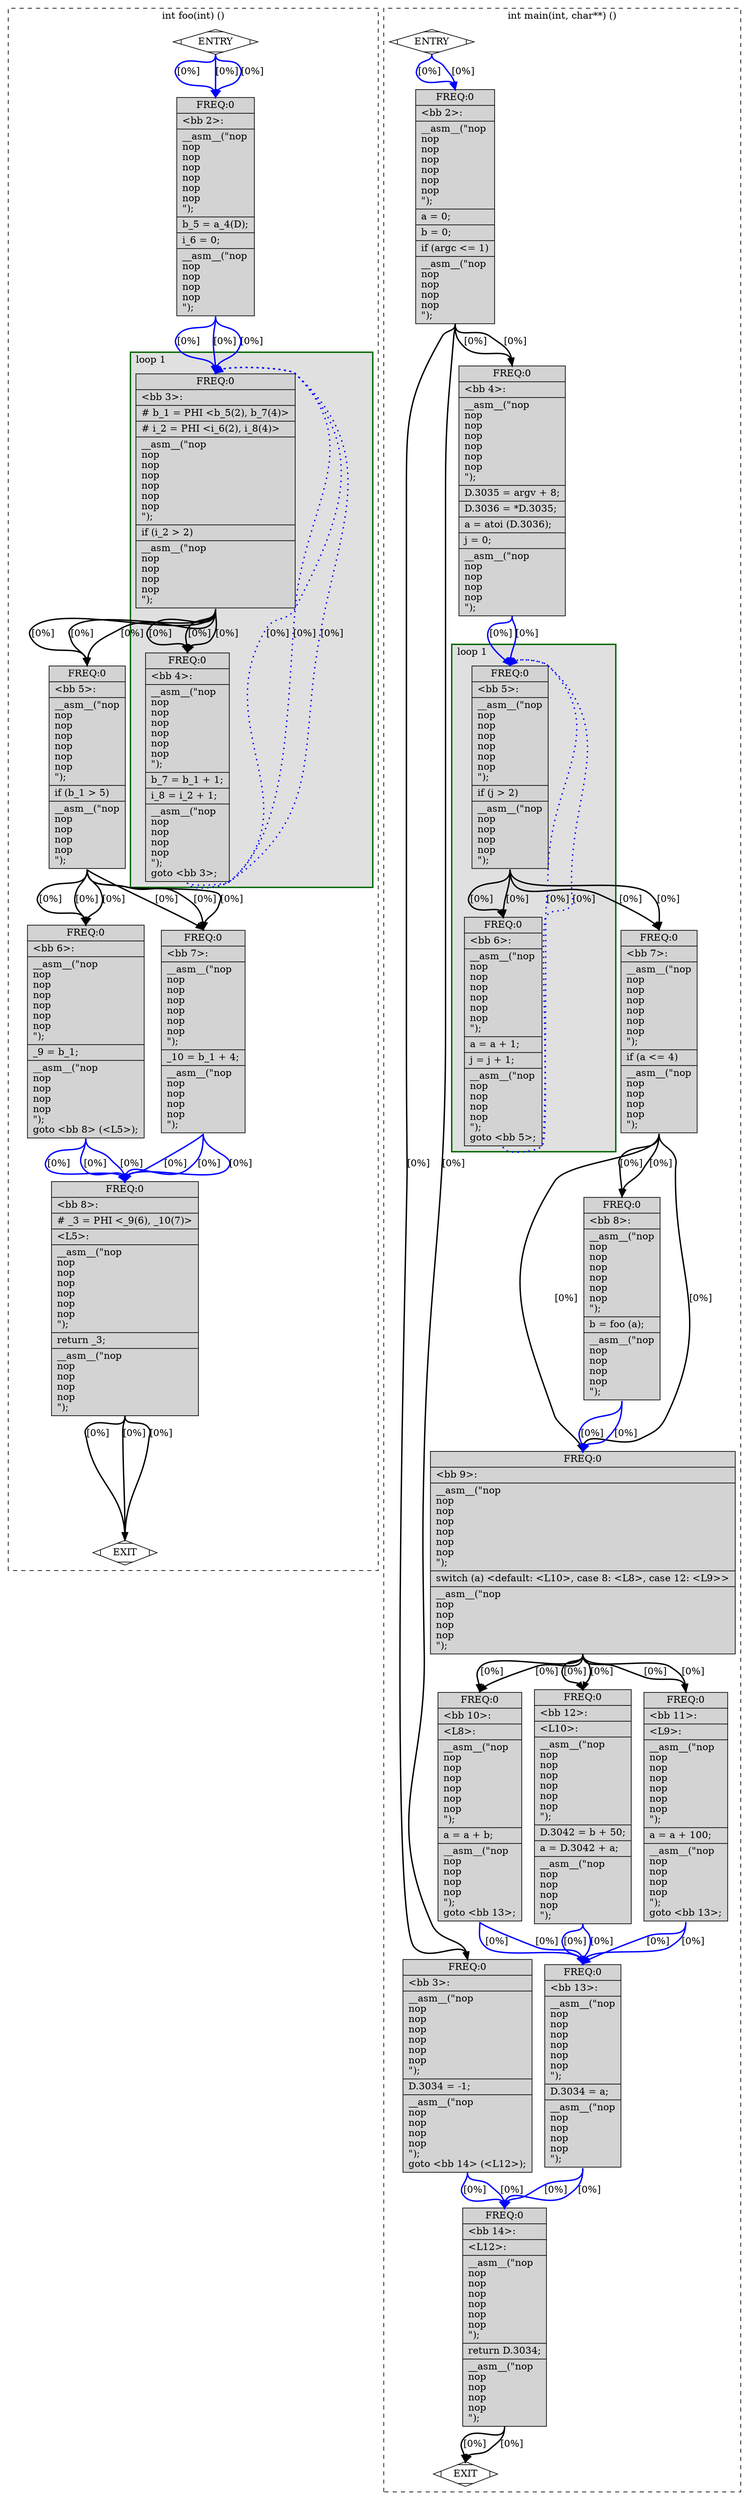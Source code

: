 digraph {
subgraph "cluster_int foo(int)" {
	style="dashed";
	color="black";
	label="int foo(int) ()";
	subgraph cluster_2_1 {
	style="filled";
	color="darkgreen";
	fillcolor="grey88";
	label="loop 1";
	labeljust=l;
	penwidth=2;
	fn_2_basic_block_3 [shape=record,style=filled,fillcolor=lightgrey,label="{ FREQ:0 |\<bb\ 3\>:\l\
|if\ (i\ \>\ 2)\l\
\ \ goto\ \<bb\ 5\>;\l\
else\l\
\ \ goto\ \<bb\ 4\>;\l\
}"];

	fn_2_basic_block_4 [shape=record,style=filled,fillcolor=lightgrey,label="{ FREQ:0 |\<bb\ 4\>:\l\
|b\ =\ b\ +\ 1;\l\
|i\ =\ i\ +\ 1;\l\
goto\ \<bb\ 3\>;\l\
}"];

	}
	fn_2_basic_block_0 [shape=Mdiamond,style=filled,fillcolor=white,label="ENTRY"];

	fn_2_basic_block_1 [shape=Mdiamond,style=filled,fillcolor=white,label="EXIT"];

	fn_2_basic_block_2 [shape=record,style=filled,fillcolor=lightgrey,label="{ FREQ:0 |\<bb\ 2\>:\l\
|b\ =\ a;\l\
|i\ =\ 0;\l\
}"];

	fn_2_basic_block_5 [shape=record,style=filled,fillcolor=lightgrey,label="{ FREQ:0 |\<bb\ 5\>:\l\
|if\ (b\ \>\ 5)\l\
\ \ goto\ \<bb\ 6\>;\l\
else\l\
\ \ goto\ \<bb\ 7\>;\l\
}"];

	fn_2_basic_block_6 [shape=record,style=filled,fillcolor=lightgrey,label="{ FREQ:0 |\<bb\ 6\>:\l\
|D.3030\ =\ b;\l\
goto\ \<bb\ 8\>\ (\<L5\>);\l\
}"];

	fn_2_basic_block_7 [shape=record,style=filled,fillcolor=lightgrey,label="{ FREQ:0 |\<bb\ 7\>:\l\
|D.3030\ =\ b\ +\ 4;\l\
}"];

	fn_2_basic_block_8 [shape=record,style=filled,fillcolor=lightgrey,label="{ FREQ:0 |\<bb\ 8\>:\l\
|\<L5\>:\l\
|return\ D.3030;\l\
}"];

	fn_2_basic_block_0:s -> fn_2_basic_block_2:n [style="solid,bold",color=blue,weight=100,constraint=true, label="[0%]"];
	fn_2_basic_block_2:s -> fn_2_basic_block_3:n [style="solid,bold",color=blue,weight=100,constraint=true, label="[0%]"];
	fn_2_basic_block_3:s -> fn_2_basic_block_5:n [style="solid,bold",color=black,weight=10,constraint=true, label="[0%]"];
	fn_2_basic_block_3:s -> fn_2_basic_block_4:n [style="solid,bold",color=black,weight=10,constraint=true, label="[0%]"];
	fn_2_basic_block_4:s -> fn_2_basic_block_3:n [style="dotted,bold",color=blue,weight=10,constraint=false, label="[0%]"];
	fn_2_basic_block_5:s -> fn_2_basic_block_6:n [style="solid,bold",color=black,weight=10,constraint=true, label="[0%]"];
	fn_2_basic_block_5:s -> fn_2_basic_block_7:n [style="solid,bold",color=black,weight=10,constraint=true, label="[0%]"];
	fn_2_basic_block_6:s -> fn_2_basic_block_8:n [style="solid,bold",color=blue,weight=100,constraint=true, label="[0%]"];
	fn_2_basic_block_7:s -> fn_2_basic_block_8:n [style="solid,bold",color=blue,weight=100,constraint=true, label="[0%]"];
	fn_2_basic_block_8:s -> fn_2_basic_block_1:n [style="solid,bold",color=black,weight=10,constraint=true, label="[0%]"];
	fn_2_basic_block_0:s -> fn_2_basic_block_1:n [style="invis",constraint=true];
}
subgraph "cluster_int foo(int)" {
	style="dashed";
	color="black";
	label="int foo(int) ()";
	subgraph cluster_2_1 {
	style="filled";
	color="darkgreen";
	fillcolor="grey88";
	label="loop 1";
	labeljust=l;
	penwidth=2;
	fn_2_basic_block_3 [shape=record,style=filled,fillcolor=lightgrey,label="{ FREQ:0 |\<bb\ 3\>:\l\
|__asm__(\"nop\l\
	nop\l\
	nop\l\
	nop\l\
	nop\l\
	nop\l\
	nop\l\
\");\l\
|if\ (i\ \>\ 2)\l\
|__asm__(\"nop\l\
	nop\l\
	nop\l\
	nop\l\
	nop\l\
\");\l\
}"];

	fn_2_basic_block_4 [shape=record,style=filled,fillcolor=lightgrey,label="{ FREQ:0 |\<bb\ 4\>:\l\
|__asm__(\"nop\l\
	nop\l\
	nop\l\
	nop\l\
	nop\l\
	nop\l\
	nop\l\
\");\l\
|b\ =\ b\ +\ 1;\l\
|i\ =\ i\ +\ 1;\l\
|__asm__(\"nop\l\
	nop\l\
	nop\l\
	nop\l\
	nop\l\
\");\l\
goto\ \<bb\ 3\>;\l\
}"];

	}
	fn_2_basic_block_0 [shape=Mdiamond,style=filled,fillcolor=white,label="ENTRY"];

	fn_2_basic_block_1 [shape=Mdiamond,style=filled,fillcolor=white,label="EXIT"];

	fn_2_basic_block_2 [shape=record,style=filled,fillcolor=lightgrey,label="{ FREQ:0 |\<bb\ 2\>:\l\
|__asm__(\"nop\l\
	nop\l\
	nop\l\
	nop\l\
	nop\l\
	nop\l\
	nop\l\
\");\l\
|b\ =\ a;\l\
|i\ =\ 0;\l\
|__asm__(\"nop\l\
	nop\l\
	nop\l\
	nop\l\
	nop\l\
\");\l\
}"];

	fn_2_basic_block_5 [shape=record,style=filled,fillcolor=lightgrey,label="{ FREQ:0 |\<bb\ 5\>:\l\
|__asm__(\"nop\l\
	nop\l\
	nop\l\
	nop\l\
	nop\l\
	nop\l\
	nop\l\
\");\l\
|if\ (b\ \>\ 5)\l\
|__asm__(\"nop\l\
	nop\l\
	nop\l\
	nop\l\
	nop\l\
\");\l\
}"];

	fn_2_basic_block_6 [shape=record,style=filled,fillcolor=lightgrey,label="{ FREQ:0 |\<bb\ 6\>:\l\
|__asm__(\"nop\l\
	nop\l\
	nop\l\
	nop\l\
	nop\l\
	nop\l\
	nop\l\
\");\l\
|D.3030\ =\ b;\l\
|__asm__(\"nop\l\
	nop\l\
	nop\l\
	nop\l\
	nop\l\
\");\l\
goto\ \<bb\ 8\>\ (\<L5\>);\l\
}"];

	fn_2_basic_block_7 [shape=record,style=filled,fillcolor=lightgrey,label="{ FREQ:0 |\<bb\ 7\>:\l\
|__asm__(\"nop\l\
	nop\l\
	nop\l\
	nop\l\
	nop\l\
	nop\l\
	nop\l\
\");\l\
|D.3030\ =\ b\ +\ 4;\l\
|__asm__(\"nop\l\
	nop\l\
	nop\l\
	nop\l\
	nop\l\
\");\l\
}"];

	fn_2_basic_block_8 [shape=record,style=filled,fillcolor=lightgrey,label="{ FREQ:0 |\<bb\ 8\>:\l\
|\<L5\>:\l\
|__asm__(\"nop\l\
	nop\l\
	nop\l\
	nop\l\
	nop\l\
	nop\l\
	nop\l\
\");\l\
|return\ D.3030;\l\
|__asm__(\"nop\l\
	nop\l\
	nop\l\
	nop\l\
	nop\l\
\");\l\
}"];

	fn_2_basic_block_0:s -> fn_2_basic_block_2:n [style="solid,bold",color=blue,weight=100,constraint=true, label="[0%]"];
	fn_2_basic_block_2:s -> fn_2_basic_block_3:n [style="solid,bold",color=blue,weight=100,constraint=true, label="[0%]"];
	fn_2_basic_block_3:s -> fn_2_basic_block_5:n [style="solid,bold",color=black,weight=10,constraint=true, label="[0%]"];
	fn_2_basic_block_3:s -> fn_2_basic_block_4:n [style="solid,bold",color=black,weight=10,constraint=true, label="[0%]"];
	fn_2_basic_block_4:s -> fn_2_basic_block_3:n [style="dotted,bold",color=blue,weight=10,constraint=false, label="[0%]"];
	fn_2_basic_block_5:s -> fn_2_basic_block_6:n [style="solid,bold",color=black,weight=10,constraint=true, label="[0%]"];
	fn_2_basic_block_5:s -> fn_2_basic_block_7:n [style="solid,bold",color=black,weight=10,constraint=true, label="[0%]"];
	fn_2_basic_block_6:s -> fn_2_basic_block_8:n [style="solid,bold",color=blue,weight=100,constraint=true, label="[0%]"];
	fn_2_basic_block_7:s -> fn_2_basic_block_8:n [style="solid,bold",color=blue,weight=100,constraint=true, label="[0%]"];
	fn_2_basic_block_8:s -> fn_2_basic_block_1:n [style="solid,bold",color=black,weight=10,constraint=true, label="[0%]"];
	fn_2_basic_block_0:s -> fn_2_basic_block_1:n [style="invis",constraint=true];
}
subgraph "cluster_int main(int, char**)" {
	style="dashed";
	color="black";
	label="int main(int, char**) ()";
	subgraph cluster_3_1 {
	style="filled";
	color="darkgreen";
	fillcolor="grey88";
	label="loop 1";
	labeljust=l;
	penwidth=2;
	fn_3_basic_block_5 [shape=record,style=filled,fillcolor=lightgrey,label="{ FREQ:0 |\<bb\ 5\>:\l\
|if\ (j\ \>\ 2)\l\
\ \ goto\ \<bb\ 7\>;\l\
else\l\
\ \ goto\ \<bb\ 6\>;\l\
}"];

	fn_3_basic_block_6 [shape=record,style=filled,fillcolor=lightgrey,label="{ FREQ:0 |\<bb\ 6\>:\l\
|a\ =\ a\ +\ 1;\l\
|j\ =\ j\ +\ 1;\l\
goto\ \<bb\ 5\>;\l\
}"];

	}
	fn_3_basic_block_0 [shape=Mdiamond,style=filled,fillcolor=white,label="ENTRY"];

	fn_3_basic_block_1 [shape=Mdiamond,style=filled,fillcolor=white,label="EXIT"];

	fn_3_basic_block_2 [shape=record,style=filled,fillcolor=lightgrey,label="{ FREQ:0 |\<bb\ 2\>:\l\
|a\ =\ 0;\l\
|b\ =\ 0;\l\
|if\ (argc\ \<=\ 1)\l\
\ \ goto\ \<bb\ 3\>;\l\
else\l\
\ \ goto\ \<bb\ 4\>;\l\
}"];

	fn_3_basic_block_3 [shape=record,style=filled,fillcolor=lightgrey,label="{ FREQ:0 |\<bb\ 3\>:\l\
|D.3034\ =\ -1;\l\
goto\ \<bb\ 14\>\ (\<L12\>);\l\
}"];

	fn_3_basic_block_4 [shape=record,style=filled,fillcolor=lightgrey,label="{ FREQ:0 |\<bb\ 4\>:\l\
|D.3035\ =\ argv\ +\ 8;\l\
|D.3036\ =\ *D.3035;\l\
|a\ =\ atoi\ (D.3036);\l\
|j\ =\ 0;\l\
}"];

	fn_3_basic_block_7 [shape=record,style=filled,fillcolor=lightgrey,label="{ FREQ:0 |\<bb\ 7\>:\l\
|if\ (a\ \<=\ 4)\l\
\ \ goto\ \<bb\ 8\>;\l\
else\l\
\ \ goto\ \<bb\ 9\>;\l\
}"];

	fn_3_basic_block_8 [shape=record,style=filled,fillcolor=lightgrey,label="{ FREQ:0 |\<bb\ 8\>:\l\
|b\ =\ foo\ (a);\l\
}"];

	fn_3_basic_block_9 [shape=record,style=filled,fillcolor=lightgrey,label="{ FREQ:0 |\<bb\ 9\>:\l\
|switch\ (a)\ \<default:\ \<L10\>,\ case\ 8:\ \<L8\>,\ case\ 12:\ \<L9\>\>\l\
}"];

	fn_3_basic_block_10 [shape=record,style=filled,fillcolor=lightgrey,label="{ FREQ:0 |\<bb\ 10\>:\l\
|\<L8\>:\l\
|a\ =\ a\ +\ b;\l\
goto\ \<bb\ 13\>;\l\
}"];

	fn_3_basic_block_11 [shape=record,style=filled,fillcolor=lightgrey,label="{ FREQ:0 |\<bb\ 11\>:\l\
|\<L9\>:\l\
|a\ =\ a\ +\ 100;\l\
goto\ \<bb\ 13\>;\l\
}"];

	fn_3_basic_block_12 [shape=record,style=filled,fillcolor=lightgrey,label="{ FREQ:0 |\<bb\ 12\>:\l\
|\<L10\>:\l\
|D.3042\ =\ b\ +\ 50;\l\
|a\ =\ D.3042\ +\ a;\l\
}"];

	fn_3_basic_block_13 [shape=record,style=filled,fillcolor=lightgrey,label="{ FREQ:0 |\<bb\ 13\>:\l\
|D.3034\ =\ a;\l\
}"];

	fn_3_basic_block_14 [shape=record,style=filled,fillcolor=lightgrey,label="{ FREQ:0 |\<bb\ 14\>:\l\
|\<L12\>:\l\
|return\ D.3034;\l\
}"];

	fn_3_basic_block_0:s -> fn_3_basic_block_2:n [style="solid,bold",color=blue,weight=100,constraint=true, label="[0%]"];
	fn_3_basic_block_2:s -> fn_3_basic_block_3:n [style="solid,bold",color=black,weight=10,constraint=true, label="[0%]"];
	fn_3_basic_block_2:s -> fn_3_basic_block_4:n [style="solid,bold",color=black,weight=10,constraint=true, label="[0%]"];
	fn_3_basic_block_3:s -> fn_3_basic_block_14:n [style="solid,bold",color=blue,weight=100,constraint=true, label="[0%]"];
	fn_3_basic_block_4:s -> fn_3_basic_block_5:n [style="solid,bold",color=blue,weight=100,constraint=true, label="[0%]"];
	fn_3_basic_block_5:s -> fn_3_basic_block_7:n [style="solid,bold",color=black,weight=10,constraint=true, label="[0%]"];
	fn_3_basic_block_5:s -> fn_3_basic_block_6:n [style="solid,bold",color=black,weight=10,constraint=true, label="[0%]"];
	fn_3_basic_block_6:s -> fn_3_basic_block_5:n [style="dotted,bold",color=blue,weight=10,constraint=false, label="[0%]"];
	fn_3_basic_block_7:s -> fn_3_basic_block_8:n [style="solid,bold",color=black,weight=10,constraint=true, label="[0%]"];
	fn_3_basic_block_7:s -> fn_3_basic_block_9:n [style="solid,bold",color=black,weight=10,constraint=true, label="[0%]"];
	fn_3_basic_block_8:s -> fn_3_basic_block_9:n [style="solid,bold",color=blue,weight=100,constraint=true, label="[0%]"];
	fn_3_basic_block_9:s -> fn_3_basic_block_12:n [style="solid,bold",color=black,weight=10,constraint=true, label="[0%]"];
	fn_3_basic_block_9:s -> fn_3_basic_block_10:n [style="solid,bold",color=black,weight=10,constraint=true, label="[0%]"];
	fn_3_basic_block_9:s -> fn_3_basic_block_11:n [style="solid,bold",color=black,weight=10,constraint=true, label="[0%]"];
	fn_3_basic_block_10:s -> fn_3_basic_block_13:n [style="solid,bold",color=blue,weight=100,constraint=true, label="[0%]"];
	fn_3_basic_block_11:s -> fn_3_basic_block_13:n [style="solid,bold",color=blue,weight=100,constraint=true, label="[0%]"];
	fn_3_basic_block_12:s -> fn_3_basic_block_13:n [style="solid,bold",color=blue,weight=100,constraint=true, label="[0%]"];
	fn_3_basic_block_13:s -> fn_3_basic_block_14:n [style="solid,bold",color=blue,weight=100,constraint=true, label="[0%]"];
	fn_3_basic_block_14:s -> fn_3_basic_block_1:n [style="solid,bold",color=black,weight=10,constraint=true, label="[0%]"];
	fn_3_basic_block_0:s -> fn_3_basic_block_1:n [style="invis",constraint=true];
}
subgraph "cluster_int main(int, char**)" {
	style="dashed";
	color="black";
	label="int main(int, char**) ()";
	subgraph cluster_3_1 {
	style="filled";
	color="darkgreen";
	fillcolor="grey88";
	label="loop 1";
	labeljust=l;
	penwidth=2;
	fn_3_basic_block_5 [shape=record,style=filled,fillcolor=lightgrey,label="{ FREQ:0 |\<bb\ 5\>:\l\
|__asm__(\"nop\l\
	nop\l\
	nop\l\
	nop\l\
	nop\l\
	nop\l\
	nop\l\
\");\l\
|if\ (j\ \>\ 2)\l\
|__asm__(\"nop\l\
	nop\l\
	nop\l\
	nop\l\
	nop\l\
\");\l\
}"];

	fn_3_basic_block_6 [shape=record,style=filled,fillcolor=lightgrey,label="{ FREQ:0 |\<bb\ 6\>:\l\
|__asm__(\"nop\l\
	nop\l\
	nop\l\
	nop\l\
	nop\l\
	nop\l\
	nop\l\
\");\l\
|a\ =\ a\ +\ 1;\l\
|j\ =\ j\ +\ 1;\l\
|__asm__(\"nop\l\
	nop\l\
	nop\l\
	nop\l\
	nop\l\
\");\l\
goto\ \<bb\ 5\>;\l\
}"];

	}
	fn_3_basic_block_0 [shape=Mdiamond,style=filled,fillcolor=white,label="ENTRY"];

	fn_3_basic_block_1 [shape=Mdiamond,style=filled,fillcolor=white,label="EXIT"];

	fn_3_basic_block_2 [shape=record,style=filled,fillcolor=lightgrey,label="{ FREQ:0 |\<bb\ 2\>:\l\
|__asm__(\"nop\l\
	nop\l\
	nop\l\
	nop\l\
	nop\l\
	nop\l\
	nop\l\
\");\l\
|a\ =\ 0;\l\
|b\ =\ 0;\l\
|if\ (argc\ \<=\ 1)\l\
|__asm__(\"nop\l\
	nop\l\
	nop\l\
	nop\l\
	nop\l\
\");\l\
}"];

	fn_3_basic_block_3 [shape=record,style=filled,fillcolor=lightgrey,label="{ FREQ:0 |\<bb\ 3\>:\l\
|__asm__(\"nop\l\
	nop\l\
	nop\l\
	nop\l\
	nop\l\
	nop\l\
	nop\l\
\");\l\
|D.3034\ =\ -1;\l\
|__asm__(\"nop\l\
	nop\l\
	nop\l\
	nop\l\
	nop\l\
\");\l\
goto\ \<bb\ 14\>\ (\<L12\>);\l\
}"];

	fn_3_basic_block_4 [shape=record,style=filled,fillcolor=lightgrey,label="{ FREQ:0 |\<bb\ 4\>:\l\
|__asm__(\"nop\l\
	nop\l\
	nop\l\
	nop\l\
	nop\l\
	nop\l\
	nop\l\
\");\l\
|D.3035\ =\ argv\ +\ 8;\l\
|D.3036\ =\ *D.3035;\l\
|a\ =\ atoi\ (D.3036);\l\
|j\ =\ 0;\l\
|__asm__(\"nop\l\
	nop\l\
	nop\l\
	nop\l\
	nop\l\
\");\l\
}"];

	fn_3_basic_block_7 [shape=record,style=filled,fillcolor=lightgrey,label="{ FREQ:0 |\<bb\ 7\>:\l\
|__asm__(\"nop\l\
	nop\l\
	nop\l\
	nop\l\
	nop\l\
	nop\l\
	nop\l\
\");\l\
|if\ (a\ \<=\ 4)\l\
|__asm__(\"nop\l\
	nop\l\
	nop\l\
	nop\l\
	nop\l\
\");\l\
}"];

	fn_3_basic_block_8 [shape=record,style=filled,fillcolor=lightgrey,label="{ FREQ:0 |\<bb\ 8\>:\l\
|__asm__(\"nop\l\
	nop\l\
	nop\l\
	nop\l\
	nop\l\
	nop\l\
	nop\l\
\");\l\
|b\ =\ foo\ (a);\l\
|__asm__(\"nop\l\
	nop\l\
	nop\l\
	nop\l\
	nop\l\
\");\l\
}"];

	fn_3_basic_block_9 [shape=record,style=filled,fillcolor=lightgrey,label="{ FREQ:0 |\<bb\ 9\>:\l\
|__asm__(\"nop\l\
	nop\l\
	nop\l\
	nop\l\
	nop\l\
	nop\l\
	nop\l\
\");\l\
|switch\ (a)\ \<default:\ \<L10\>,\ case\ 8:\ \<L8\>,\ case\ 12:\ \<L9\>\>\l\
|__asm__(\"nop\l\
	nop\l\
	nop\l\
	nop\l\
	nop\l\
\");\l\
}"];

	fn_3_basic_block_10 [shape=record,style=filled,fillcolor=lightgrey,label="{ FREQ:0 |\<bb\ 10\>:\l\
|\<L8\>:\l\
|__asm__(\"nop\l\
	nop\l\
	nop\l\
	nop\l\
	nop\l\
	nop\l\
	nop\l\
\");\l\
|a\ =\ a\ +\ b;\l\
|__asm__(\"nop\l\
	nop\l\
	nop\l\
	nop\l\
	nop\l\
\");\l\
goto\ \<bb\ 13\>;\l\
}"];

	fn_3_basic_block_11 [shape=record,style=filled,fillcolor=lightgrey,label="{ FREQ:0 |\<bb\ 11\>:\l\
|\<L9\>:\l\
|__asm__(\"nop\l\
	nop\l\
	nop\l\
	nop\l\
	nop\l\
	nop\l\
	nop\l\
\");\l\
|a\ =\ a\ +\ 100;\l\
|__asm__(\"nop\l\
	nop\l\
	nop\l\
	nop\l\
	nop\l\
\");\l\
goto\ \<bb\ 13\>;\l\
}"];

	fn_3_basic_block_12 [shape=record,style=filled,fillcolor=lightgrey,label="{ FREQ:0 |\<bb\ 12\>:\l\
|\<L10\>:\l\
|__asm__(\"nop\l\
	nop\l\
	nop\l\
	nop\l\
	nop\l\
	nop\l\
	nop\l\
\");\l\
|D.3042\ =\ b\ +\ 50;\l\
|a\ =\ D.3042\ +\ a;\l\
|__asm__(\"nop\l\
	nop\l\
	nop\l\
	nop\l\
	nop\l\
\");\l\
}"];

	fn_3_basic_block_13 [shape=record,style=filled,fillcolor=lightgrey,label="{ FREQ:0 |\<bb\ 13\>:\l\
|__asm__(\"nop\l\
	nop\l\
	nop\l\
	nop\l\
	nop\l\
	nop\l\
	nop\l\
\");\l\
|D.3034\ =\ a;\l\
|__asm__(\"nop\l\
	nop\l\
	nop\l\
	nop\l\
	nop\l\
\");\l\
}"];

	fn_3_basic_block_14 [shape=record,style=filled,fillcolor=lightgrey,label="{ FREQ:0 |\<bb\ 14\>:\l\
|\<L12\>:\l\
|__asm__(\"nop\l\
	nop\l\
	nop\l\
	nop\l\
	nop\l\
	nop\l\
	nop\l\
\");\l\
|return\ D.3034;\l\
|__asm__(\"nop\l\
	nop\l\
	nop\l\
	nop\l\
	nop\l\
\");\l\
}"];

	fn_3_basic_block_0:s -> fn_3_basic_block_2:n [style="solid,bold",color=blue,weight=100,constraint=true, label="[0%]"];
	fn_3_basic_block_2:s -> fn_3_basic_block_3:n [style="solid,bold",color=black,weight=10,constraint=true, label="[0%]"];
	fn_3_basic_block_2:s -> fn_3_basic_block_4:n [style="solid,bold",color=black,weight=10,constraint=true, label="[0%]"];
	fn_3_basic_block_3:s -> fn_3_basic_block_14:n [style="solid,bold",color=blue,weight=100,constraint=true, label="[0%]"];
	fn_3_basic_block_4:s -> fn_3_basic_block_5:n [style="solid,bold",color=blue,weight=100,constraint=true, label="[0%]"];
	fn_3_basic_block_5:s -> fn_3_basic_block_7:n [style="solid,bold",color=black,weight=10,constraint=true, label="[0%]"];
	fn_3_basic_block_5:s -> fn_3_basic_block_6:n [style="solid,bold",color=black,weight=10,constraint=true, label="[0%]"];
	fn_3_basic_block_6:s -> fn_3_basic_block_5:n [style="dotted,bold",color=blue,weight=10,constraint=false, label="[0%]"];
	fn_3_basic_block_7:s -> fn_3_basic_block_8:n [style="solid,bold",color=black,weight=10,constraint=true, label="[0%]"];
	fn_3_basic_block_7:s -> fn_3_basic_block_9:n [style="solid,bold",color=black,weight=10,constraint=true, label="[0%]"];
	fn_3_basic_block_8:s -> fn_3_basic_block_9:n [style="solid,bold",color=blue,weight=100,constraint=true, label="[0%]"];
	fn_3_basic_block_9:s -> fn_3_basic_block_12:n [style="solid,bold",color=black,weight=10,constraint=true, label="[0%]"];
	fn_3_basic_block_9:s -> fn_3_basic_block_10:n [style="solid,bold",color=black,weight=10,constraint=true, label="[0%]"];
	fn_3_basic_block_9:s -> fn_3_basic_block_11:n [style="solid,bold",color=black,weight=10,constraint=true, label="[0%]"];
	fn_3_basic_block_10:s -> fn_3_basic_block_13:n [style="solid,bold",color=blue,weight=100,constraint=true, label="[0%]"];
	fn_3_basic_block_11:s -> fn_3_basic_block_13:n [style="solid,bold",color=blue,weight=100,constraint=true, label="[0%]"];
	fn_3_basic_block_12:s -> fn_3_basic_block_13:n [style="solid,bold",color=blue,weight=100,constraint=true, label="[0%]"];
	fn_3_basic_block_13:s -> fn_3_basic_block_14:n [style="solid,bold",color=blue,weight=100,constraint=true, label="[0%]"];
	fn_3_basic_block_14:s -> fn_3_basic_block_1:n [style="solid,bold",color=black,weight=10,constraint=true, label="[0%]"];
	fn_3_basic_block_0:s -> fn_3_basic_block_1:n [style="invis",constraint=true];
}
subgraph "cluster_int foo(int)" {
	style="dashed";
	color="black";
	label="int foo(int) ()";
	subgraph cluster_2_1 {
	style="filled";
	color="darkgreen";
	fillcolor="grey88";
	label="loop 1";
	labeljust=l;
	penwidth=2;
	fn_2_basic_block_3 [shape=record,style=filled,fillcolor=lightgrey,label="{ FREQ:0 |\<bb\ 3\>:\l\
|#\ b_1\ =\ PHI\ \<b_5(2),\ b_7(4)\>\l\
|#\ i_2\ =\ PHI\ \<i_6(2),\ i_8(4)\>\l\
|__asm__(\"nop\l\
	nop\l\
	nop\l\
	nop\l\
	nop\l\
	nop\l\
	nop\l\
\");\l\
|if\ (i_2\ \>\ 2)\l\
|__asm__(\"nop\l\
	nop\l\
	nop\l\
	nop\l\
	nop\l\
\");\l\
}"];

	fn_2_basic_block_4 [shape=record,style=filled,fillcolor=lightgrey,label="{ FREQ:0 |\<bb\ 4\>:\l\
|__asm__(\"nop\l\
	nop\l\
	nop\l\
	nop\l\
	nop\l\
	nop\l\
	nop\l\
\");\l\
|b_7\ =\ b_1\ +\ 1;\l\
|i_8\ =\ i_2\ +\ 1;\l\
|__asm__(\"nop\l\
	nop\l\
	nop\l\
	nop\l\
	nop\l\
\");\l\
goto\ \<bb\ 3\>;\l\
}"];

	}
	fn_2_basic_block_0 [shape=Mdiamond,style=filled,fillcolor=white,label="ENTRY"];

	fn_2_basic_block_1 [shape=Mdiamond,style=filled,fillcolor=white,label="EXIT"];

	fn_2_basic_block_2 [shape=record,style=filled,fillcolor=lightgrey,label="{ FREQ:0 |\<bb\ 2\>:\l\
|__asm__(\"nop\l\
	nop\l\
	nop\l\
	nop\l\
	nop\l\
	nop\l\
	nop\l\
\");\l\
|b_5\ =\ a_4(D);\l\
|i_6\ =\ 0;\l\
|__asm__(\"nop\l\
	nop\l\
	nop\l\
	nop\l\
	nop\l\
\");\l\
}"];

	fn_2_basic_block_5 [shape=record,style=filled,fillcolor=lightgrey,label="{ FREQ:0 |\<bb\ 5\>:\l\
|__asm__(\"nop\l\
	nop\l\
	nop\l\
	nop\l\
	nop\l\
	nop\l\
	nop\l\
\");\l\
|if\ (b_1\ \>\ 5)\l\
|__asm__(\"nop\l\
	nop\l\
	nop\l\
	nop\l\
	nop\l\
\");\l\
}"];

	fn_2_basic_block_6 [shape=record,style=filled,fillcolor=lightgrey,label="{ FREQ:0 |\<bb\ 6\>:\l\
|__asm__(\"nop\l\
	nop\l\
	nop\l\
	nop\l\
	nop\l\
	nop\l\
	nop\l\
\");\l\
|_9\ =\ b_1;\l\
|__asm__(\"nop\l\
	nop\l\
	nop\l\
	nop\l\
	nop\l\
\");\l\
goto\ \<bb\ 8\>\ (\<L5\>);\l\
}"];

	fn_2_basic_block_7 [shape=record,style=filled,fillcolor=lightgrey,label="{ FREQ:0 |\<bb\ 7\>:\l\
|__asm__(\"nop\l\
	nop\l\
	nop\l\
	nop\l\
	nop\l\
	nop\l\
	nop\l\
\");\l\
|_10\ =\ b_1\ +\ 4;\l\
|__asm__(\"nop\l\
	nop\l\
	nop\l\
	nop\l\
	nop\l\
\");\l\
}"];

	fn_2_basic_block_8 [shape=record,style=filled,fillcolor=lightgrey,label="{ FREQ:0 |\<bb\ 8\>:\l\
|#\ _3\ =\ PHI\ \<_9(6),\ _10(7)\>\l\
|\<L5\>:\l\
|__asm__(\"nop\l\
	nop\l\
	nop\l\
	nop\l\
	nop\l\
	nop\l\
	nop\l\
\");\l\
|return\ _3;\l\
|__asm__(\"nop\l\
	nop\l\
	nop\l\
	nop\l\
	nop\l\
\");\l\
}"];

	fn_2_basic_block_0:s -> fn_2_basic_block_2:n [style="solid,bold",color=blue,weight=100,constraint=true, label="[0%]"];
	fn_2_basic_block_2:s -> fn_2_basic_block_3:n [style="solid,bold",color=blue,weight=100,constraint=true, label="[0%]"];
	fn_2_basic_block_3:s -> fn_2_basic_block_5:n [style="solid,bold",color=black,weight=10,constraint=true, label="[0%]"];
	fn_2_basic_block_3:s -> fn_2_basic_block_4:n [style="solid,bold",color=black,weight=10,constraint=true, label="[0%]"];
	fn_2_basic_block_4:s -> fn_2_basic_block_3:n [style="dotted,bold",color=blue,weight=10,constraint=false, label="[0%]"];
	fn_2_basic_block_5:s -> fn_2_basic_block_6:n [style="solid,bold",color=black,weight=10,constraint=true, label="[0%]"];
	fn_2_basic_block_5:s -> fn_2_basic_block_7:n [style="solid,bold",color=black,weight=10,constraint=true, label="[0%]"];
	fn_2_basic_block_6:s -> fn_2_basic_block_8:n [style="solid,bold",color=blue,weight=100,constraint=true, label="[0%]"];
	fn_2_basic_block_7:s -> fn_2_basic_block_8:n [style="solid,bold",color=blue,weight=100,constraint=true, label="[0%]"];
	fn_2_basic_block_8:s -> fn_2_basic_block_1:n [style="solid,bold",color=black,weight=10,constraint=true, label="[0%]"];
	fn_2_basic_block_0:s -> fn_2_basic_block_1:n [style="invis",constraint=true];
}
}
